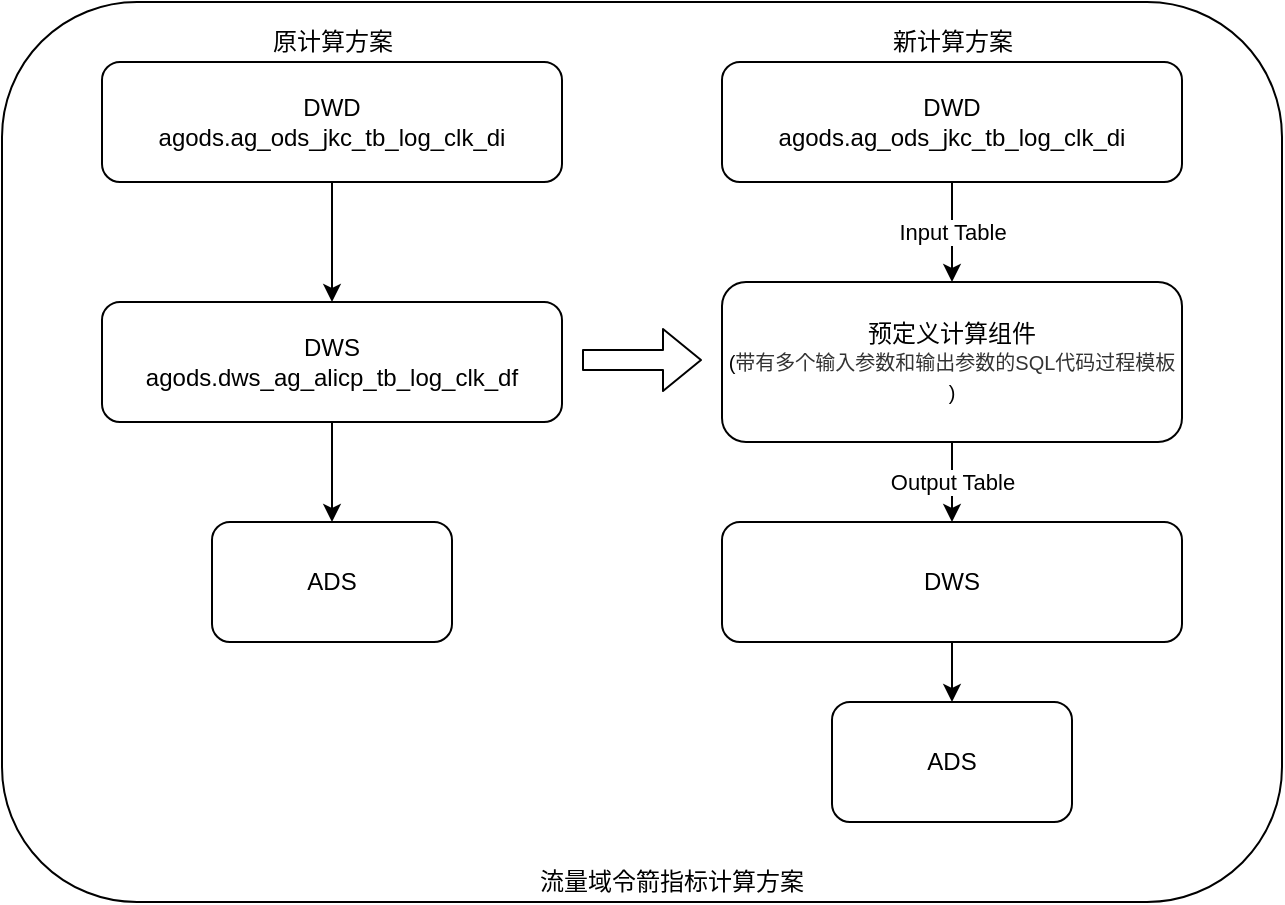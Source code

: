 <mxfile version="13.8.5" type="github">
  <diagram id="Ad6_y2lyAoWyW2zSPP8b" name="Page-1">
    <mxGraphModel dx="868" dy="450" grid="1" gridSize="10" guides="1" tooltips="1" connect="1" arrows="1" fold="1" page="1" pageScale="1" pageWidth="827" pageHeight="1169" math="0" shadow="0">
      <root>
        <mxCell id="0" />
        <mxCell id="1" parent="0" />
        <mxCell id="EhbbLSitJcF8kDTSJLc3-5" value="" style="rounded=1;whiteSpace=wrap;html=1;" parent="1" vertex="1">
          <mxGeometry x="120" y="30" width="640" height="450" as="geometry" />
        </mxCell>
        <mxCell id="5djheGigBpE8O4fT_9fk-7" style="edgeStyle=orthogonalEdgeStyle;rounded=0;orthogonalLoop=1;jettySize=auto;html=1;entryX=0.5;entryY=0;entryDx=0;entryDy=0;" parent="1" source="5djheGigBpE8O4fT_9fk-2" target="5djheGigBpE8O4fT_9fk-5" edge="1">
          <mxGeometry relative="1" as="geometry" />
        </mxCell>
        <mxCell id="5djheGigBpE8O4fT_9fk-2" value="DWD&lt;br&gt;agods.ag_ods_jkc_tb_log_clk_di" style="rounded=1;whiteSpace=wrap;html=1;" parent="1" vertex="1">
          <mxGeometry x="170" y="60" width="230" height="60" as="geometry" />
        </mxCell>
        <mxCell id="5djheGigBpE8O4fT_9fk-4" value="ADS" style="rounded=1;whiteSpace=wrap;html=1;" parent="1" vertex="1">
          <mxGeometry x="225" y="290" width="120" height="60" as="geometry" />
        </mxCell>
        <mxCell id="5djheGigBpE8O4fT_9fk-6" style="edgeStyle=orthogonalEdgeStyle;rounded=0;orthogonalLoop=1;jettySize=auto;html=1;entryX=0.5;entryY=0;entryDx=0;entryDy=0;" parent="1" source="5djheGigBpE8O4fT_9fk-5" target="5djheGigBpE8O4fT_9fk-4" edge="1">
          <mxGeometry relative="1" as="geometry" />
        </mxCell>
        <mxCell id="5djheGigBpE8O4fT_9fk-5" value="DWS&lt;br&gt;agods.dws_ag_alicp_tb_log_clk_df" style="rounded=1;whiteSpace=wrap;html=1;" parent="1" vertex="1">
          <mxGeometry x="170" y="180" width="230" height="60" as="geometry" />
        </mxCell>
        <mxCell id="EhbbLSitJcF8kDTSJLc3-4" value="Output Table" style="edgeStyle=orthogonalEdgeStyle;rounded=0;orthogonalLoop=1;jettySize=auto;html=1;exitX=0.5;exitY=1;exitDx=0;exitDy=0;entryX=0.5;entryY=0;entryDx=0;entryDy=0;" parent="1" source="5djheGigBpE8O4fT_9fk-8" target="EhbbLSitJcF8kDTSJLc3-3" edge="1">
          <mxGeometry relative="1" as="geometry" />
        </mxCell>
        <mxCell id="5djheGigBpE8O4fT_9fk-8" value="预定义计算组件&lt;br&gt;&lt;font style=&quot;font-size: 10px&quot;&gt;(&lt;span style=&quot;color: rgb(51 , 51 , 51) ; text-align: left ; background-color: rgb(255 , 255 , 255) ; font-size: 10px&quot;&gt;带有多个输入参数和输出参数的SQL代码过程模板&lt;/span&gt;&lt;br style=&quot;font-size: 10px&quot;&gt;)&lt;/font&gt;" style="rounded=1;whiteSpace=wrap;html=1;" parent="1" vertex="1">
          <mxGeometry x="480" y="170" width="230" height="80" as="geometry" />
        </mxCell>
        <mxCell id="5djheGigBpE8O4fT_9fk-11" value="" style="shape=flexArrow;endArrow=classic;html=1;" parent="1" edge="1">
          <mxGeometry width="50" height="50" relative="1" as="geometry">
            <mxPoint x="410" y="209" as="sourcePoint" />
            <mxPoint x="470" y="209" as="targetPoint" />
          </mxGeometry>
        </mxCell>
        <mxCell id="EhbbLSitJcF8kDTSJLc3-2" value="Input Table" style="edgeStyle=orthogonalEdgeStyle;rounded=0;orthogonalLoop=1;jettySize=auto;html=1;exitX=0.5;exitY=1;exitDx=0;exitDy=0;entryX=0.5;entryY=0;entryDx=0;entryDy=0;" parent="1" source="EhbbLSitJcF8kDTSJLc3-1" target="5djheGigBpE8O4fT_9fk-8" edge="1">
          <mxGeometry relative="1" as="geometry" />
        </mxCell>
        <mxCell id="EhbbLSitJcF8kDTSJLc3-1" value="DWD&lt;br&gt;agods.ag_ods_jkc_tb_log_clk_di" style="rounded=1;whiteSpace=wrap;html=1;" parent="1" vertex="1">
          <mxGeometry x="480" y="60" width="230" height="60" as="geometry" />
        </mxCell>
        <mxCell id="7CUTjZFMl_zpu9IqdDmr-7" style="edgeStyle=orthogonalEdgeStyle;rounded=0;orthogonalLoop=1;jettySize=auto;html=1;" edge="1" parent="1" source="EhbbLSitJcF8kDTSJLc3-3" target="7CUTjZFMl_zpu9IqdDmr-6">
          <mxGeometry relative="1" as="geometry" />
        </mxCell>
        <mxCell id="EhbbLSitJcF8kDTSJLc3-3" value="DWS" style="rounded=1;whiteSpace=wrap;html=1;" parent="1" vertex="1">
          <mxGeometry x="480" y="290" width="230" height="60" as="geometry" />
        </mxCell>
        <mxCell id="7CUTjZFMl_zpu9IqdDmr-4" value="原计算方案" style="text;html=1;strokeColor=none;fillColor=none;align=center;verticalAlign=middle;whiteSpace=wrap;rounded=0;" vertex="1" parent="1">
          <mxGeometry x="252.5" y="40" width="65" height="20" as="geometry" />
        </mxCell>
        <mxCell id="7CUTjZFMl_zpu9IqdDmr-5" value="新计算方案" style="text;html=1;strokeColor=none;fillColor=none;align=center;verticalAlign=middle;whiteSpace=wrap;rounded=0;" vertex="1" parent="1">
          <mxGeometry x="562.5" y="40" width="65" height="20" as="geometry" />
        </mxCell>
        <mxCell id="7CUTjZFMl_zpu9IqdDmr-6" value="ADS" style="rounded=1;whiteSpace=wrap;html=1;" vertex="1" parent="1">
          <mxGeometry x="535" y="380" width="120" height="60" as="geometry" />
        </mxCell>
        <mxCell id="7CUTjZFMl_zpu9IqdDmr-8" value="流量域令箭指标计算方案" style="text;html=1;strokeColor=none;fillColor=none;align=center;verticalAlign=middle;whiteSpace=wrap;rounded=0;" vertex="1" parent="1">
          <mxGeometry x="375" y="460" width="160" height="20" as="geometry" />
        </mxCell>
      </root>
    </mxGraphModel>
  </diagram>
</mxfile>
